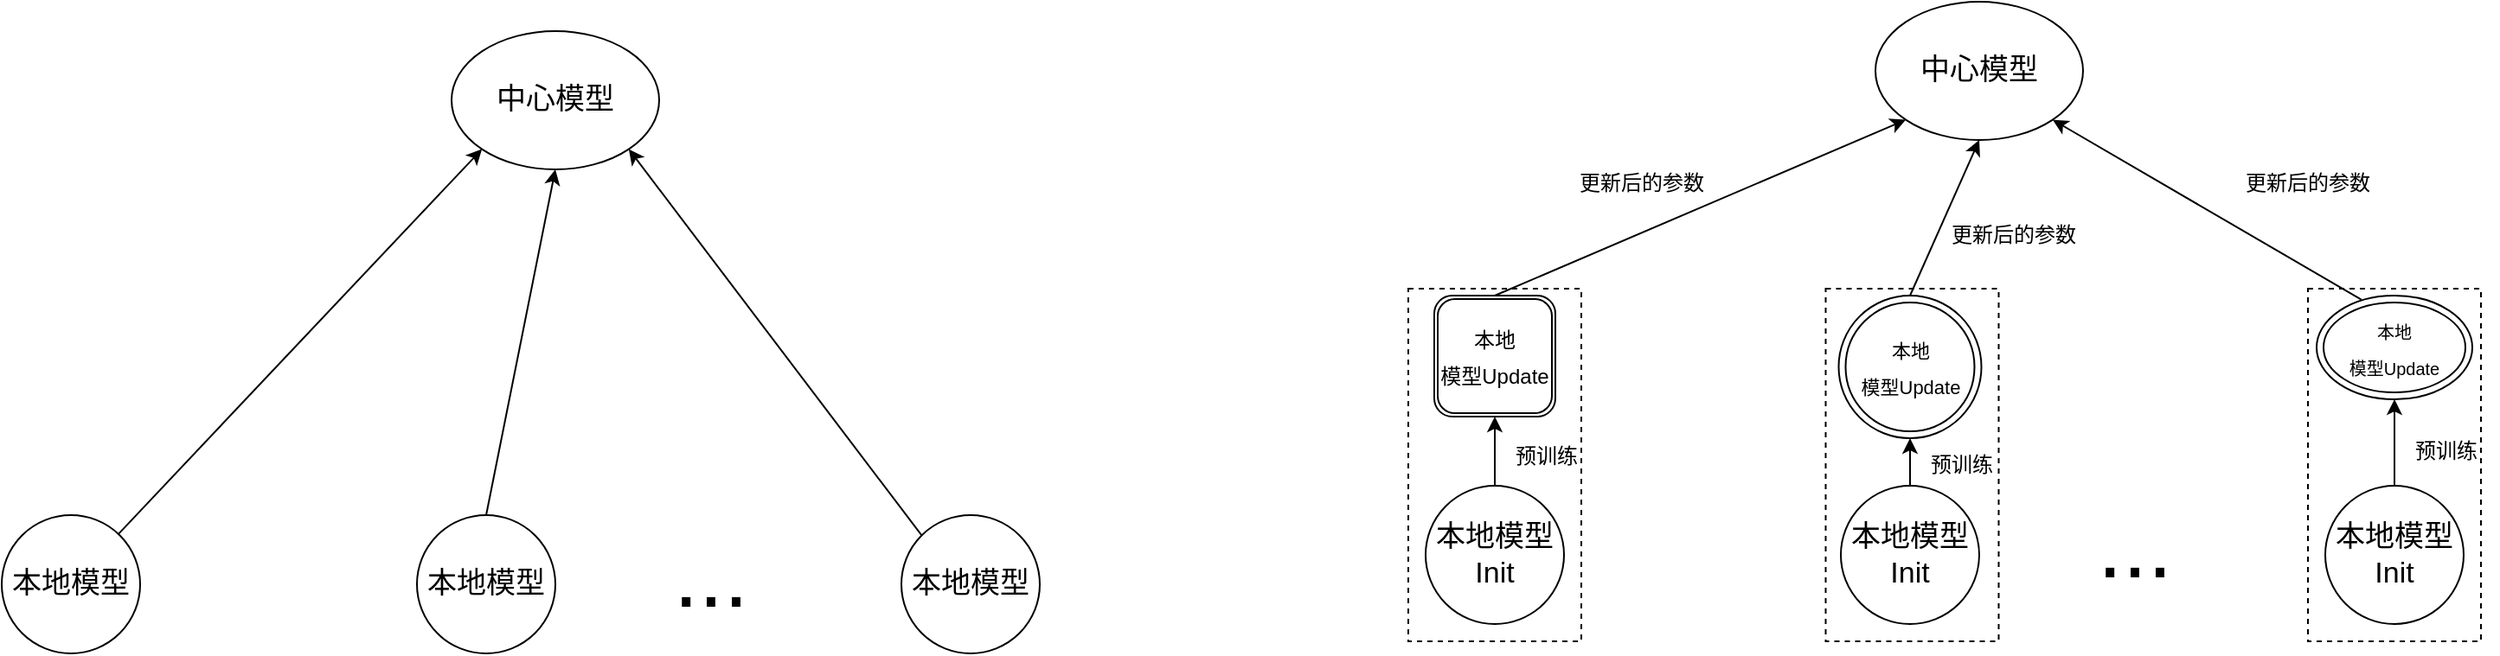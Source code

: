 <mxfile version="20.3.6" type="github">
  <diagram id="58ZqIlATpVmh4xxq5qRb" name="第 1 页">
    <mxGraphModel dx="845" dy="862" grid="0" gridSize="10" guides="1" tooltips="1" connect="1" arrows="1" fold="1" page="0" pageScale="1" pageWidth="827" pageHeight="1169" math="0" shadow="0">
      <root>
        <mxCell id="0" />
        <mxCell id="1" parent="0" />
        <mxCell id="BjwGlEAwL-FPY7ckOora-26" value="" style="rounded=0;whiteSpace=wrap;html=1;fontSize=17;dashed=1;" vertex="1" parent="1">
          <mxGeometry x="1383" y="-21" width="100" height="204" as="geometry" />
        </mxCell>
        <mxCell id="BjwGlEAwL-FPY7ckOora-25" value="" style="rounded=0;whiteSpace=wrap;html=1;fontSize=17;dashed=1;" vertex="1" parent="1">
          <mxGeometry x="1104.25" y="-21" width="100" height="204" as="geometry" />
        </mxCell>
        <mxCell id="BjwGlEAwL-FPY7ckOora-23" value="" style="rounded=0;whiteSpace=wrap;html=1;fontSize=17;dashed=1;" vertex="1" parent="1">
          <mxGeometry x="863" y="-21" width="100" height="204" as="geometry" />
        </mxCell>
        <mxCell id="BjwGlEAwL-FPY7ckOora-1" value="&lt;font style=&quot;font-size: 17px;&quot;&gt;本地模型&lt;/font&gt;" style="ellipse;whiteSpace=wrap;html=1;aspect=fixed;" vertex="1" parent="1">
          <mxGeometry x="50" y="110" width="80" height="80" as="geometry" />
        </mxCell>
        <mxCell id="BjwGlEAwL-FPY7ckOora-2" value="&lt;span style=&quot;font-size: 17px;&quot;&gt;本地模型&lt;/span&gt;" style="ellipse;whiteSpace=wrap;html=1;aspect=fixed;" vertex="1" parent="1">
          <mxGeometry x="290" y="110" width="80" height="80" as="geometry" />
        </mxCell>
        <mxCell id="BjwGlEAwL-FPY7ckOora-4" value="&lt;span style=&quot;font-size: 17px;&quot;&gt;本地模型&lt;/span&gt;" style="ellipse;whiteSpace=wrap;html=1;aspect=fixed;" vertex="1" parent="1">
          <mxGeometry x="570" y="110" width="80" height="80" as="geometry" />
        </mxCell>
        <mxCell id="BjwGlEAwL-FPY7ckOora-5" value="&lt;span style=&quot;font-size: 17px;&quot;&gt;中心模型&lt;/span&gt;" style="ellipse;whiteSpace=wrap;html=1;" vertex="1" parent="1">
          <mxGeometry x="310" y="-170" width="120" height="80" as="geometry" />
        </mxCell>
        <mxCell id="BjwGlEAwL-FPY7ckOora-6" value="" style="endArrow=classic;html=1;rounded=0;entryX=0;entryY=1;entryDx=0;entryDy=0;" edge="1" parent="1" source="BjwGlEAwL-FPY7ckOora-1" target="BjwGlEAwL-FPY7ckOora-5">
          <mxGeometry width="50" height="50" relative="1" as="geometry">
            <mxPoint x="140" y="80" as="sourcePoint" />
            <mxPoint x="190" y="30" as="targetPoint" />
          </mxGeometry>
        </mxCell>
        <mxCell id="BjwGlEAwL-FPY7ckOora-7" value="&lt;font style=&quot;font-size: 52px;&quot;&gt;...&lt;/font&gt;" style="text;html=1;strokeColor=none;fillColor=none;align=center;verticalAlign=middle;whiteSpace=wrap;rounded=0;" vertex="1" parent="1">
          <mxGeometry x="430" y="130" width="60" height="30" as="geometry" />
        </mxCell>
        <mxCell id="BjwGlEAwL-FPY7ckOora-10" value="" style="endArrow=classic;html=1;rounded=0;fontSize=52;exitX=0.5;exitY=0;exitDx=0;exitDy=0;entryX=0.5;entryY=1;entryDx=0;entryDy=0;" edge="1" parent="1" source="BjwGlEAwL-FPY7ckOora-2" target="BjwGlEAwL-FPY7ckOora-5">
          <mxGeometry width="50" height="50" relative="1" as="geometry">
            <mxPoint x="360" y="90" as="sourcePoint" />
            <mxPoint x="410" y="40" as="targetPoint" />
          </mxGeometry>
        </mxCell>
        <mxCell id="BjwGlEAwL-FPY7ckOora-11" value="" style="endArrow=classic;html=1;rounded=0;fontSize=52;exitX=0;exitY=0;exitDx=0;exitDy=0;entryX=1;entryY=1;entryDx=0;entryDy=0;" edge="1" parent="1" source="BjwGlEAwL-FPY7ckOora-4" target="BjwGlEAwL-FPY7ckOora-5">
          <mxGeometry width="50" height="50" relative="1" as="geometry">
            <mxPoint x="570" y="40" as="sourcePoint" />
            <mxPoint x="620" y="-10" as="targetPoint" />
          </mxGeometry>
        </mxCell>
        <mxCell id="BjwGlEAwL-FPY7ckOora-27" style="edgeStyle=orthogonalEdgeStyle;rounded=0;orthogonalLoop=1;jettySize=auto;html=1;entryX=0.5;entryY=1;entryDx=0;entryDy=0;fontSize=17;" edge="1" parent="1" source="BjwGlEAwL-FPY7ckOora-12" target="BjwGlEAwL-FPY7ckOora-20">
          <mxGeometry relative="1" as="geometry" />
        </mxCell>
        <mxCell id="BjwGlEAwL-FPY7ckOora-12" value="&lt;font style=&quot;font-size: 17px;&quot;&gt;本地模型Init&lt;/font&gt;" style="ellipse;whiteSpace=wrap;html=1;aspect=fixed;" vertex="1" parent="1">
          <mxGeometry x="873" y="93" width="80" height="80" as="geometry" />
        </mxCell>
        <mxCell id="BjwGlEAwL-FPY7ckOora-28" style="edgeStyle=orthogonalEdgeStyle;rounded=0;orthogonalLoop=1;jettySize=auto;html=1;fontSize=17;" edge="1" parent="1" source="BjwGlEAwL-FPY7ckOora-13" target="BjwGlEAwL-FPY7ckOora-21">
          <mxGeometry relative="1" as="geometry" />
        </mxCell>
        <mxCell id="BjwGlEAwL-FPY7ckOora-13" value="&lt;span style=&quot;font-size: 17px;&quot;&gt;本地模型Init&lt;/span&gt;" style="ellipse;whiteSpace=wrap;html=1;aspect=fixed;" vertex="1" parent="1">
          <mxGeometry x="1113" y="93" width="80" height="80" as="geometry" />
        </mxCell>
        <mxCell id="BjwGlEAwL-FPY7ckOora-29" style="edgeStyle=orthogonalEdgeStyle;rounded=0;orthogonalLoop=1;jettySize=auto;html=1;entryX=0.5;entryY=1;entryDx=0;entryDy=0;fontSize=17;" edge="1" parent="1" source="BjwGlEAwL-FPY7ckOora-14" target="BjwGlEAwL-FPY7ckOora-22">
          <mxGeometry relative="1" as="geometry" />
        </mxCell>
        <mxCell id="BjwGlEAwL-FPY7ckOora-14" value="&lt;span style=&quot;font-size: 17px;&quot;&gt;本地模型Init&lt;/span&gt;" style="ellipse;whiteSpace=wrap;html=1;aspect=fixed;" vertex="1" parent="1">
          <mxGeometry x="1393" y="93" width="80" height="80" as="geometry" />
        </mxCell>
        <mxCell id="BjwGlEAwL-FPY7ckOora-15" value="&lt;span style=&quot;font-size: 17px;&quot;&gt;中心模型&lt;/span&gt;" style="ellipse;whiteSpace=wrap;html=1;" vertex="1" parent="1">
          <mxGeometry x="1133" y="-187" width="120" height="80" as="geometry" />
        </mxCell>
        <mxCell id="BjwGlEAwL-FPY7ckOora-16" value="" style="endArrow=classic;html=1;rounded=0;entryX=0;entryY=1;entryDx=0;entryDy=0;" edge="1" target="BjwGlEAwL-FPY7ckOora-15" parent="1">
          <mxGeometry width="50" height="50" relative="1" as="geometry">
            <mxPoint x="913" y="-17" as="sourcePoint" />
            <mxPoint x="1013" y="13" as="targetPoint" />
          </mxGeometry>
        </mxCell>
        <mxCell id="BjwGlEAwL-FPY7ckOora-17" value="&lt;font style=&quot;font-size: 52px;&quot;&gt;...&lt;/font&gt;" style="text;html=1;strokeColor=none;fillColor=none;align=center;verticalAlign=middle;whiteSpace=wrap;rounded=0;" vertex="1" parent="1">
          <mxGeometry x="1253" y="113" width="60" height="30" as="geometry" />
        </mxCell>
        <mxCell id="BjwGlEAwL-FPY7ckOora-18" value="" style="endArrow=classic;html=1;rounded=0;fontSize=52;entryX=0.5;entryY=1;entryDx=0;entryDy=0;exitX=0.5;exitY=0;exitDx=0;exitDy=0;" edge="1" source="BjwGlEAwL-FPY7ckOora-21" target="BjwGlEAwL-FPY7ckOora-15" parent="1">
          <mxGeometry width="50" height="50" relative="1" as="geometry">
            <mxPoint x="1163" y="-27" as="sourcePoint" />
            <mxPoint x="1233" y="23" as="targetPoint" />
          </mxGeometry>
        </mxCell>
        <mxCell id="BjwGlEAwL-FPY7ckOora-19" value="" style="endArrow=classic;html=1;rounded=0;fontSize=52;entryX=1;entryY=1;entryDx=0;entryDy=0;exitX=0.287;exitY=0.039;exitDx=0;exitDy=0;exitPerimeter=0;" edge="1" source="BjwGlEAwL-FPY7ckOora-22" target="BjwGlEAwL-FPY7ckOora-15" parent="1">
          <mxGeometry width="50" height="50" relative="1" as="geometry">
            <mxPoint x="1413" y="-17" as="sourcePoint" />
            <mxPoint x="1443" y="-27" as="targetPoint" />
          </mxGeometry>
        </mxCell>
        <mxCell id="BjwGlEAwL-FPY7ckOora-20" value="&lt;font style=&quot;font-size: 12px;&quot;&gt;本地&lt;br&gt;模型Update&lt;/font&gt;" style="shape=ext;double=1;rounded=1;whiteSpace=wrap;html=1;fontSize=17;" vertex="1" parent="1">
          <mxGeometry x="878" y="-17" width="70" height="70" as="geometry" />
        </mxCell>
        <mxCell id="BjwGlEAwL-FPY7ckOora-21" value="&lt;font style=&quot;font-size: 11px;&quot;&gt;本地&lt;br&gt;模型Update&lt;/font&gt;" style="ellipse;shape=doubleEllipse;whiteSpace=wrap;html=1;aspect=fixed;fontSize=17;" vertex="1" parent="1">
          <mxGeometry x="1111.75" y="-17" width="82.5" height="82.5" as="geometry" />
        </mxCell>
        <mxCell id="BjwGlEAwL-FPY7ckOora-22" value="&lt;font style=&quot;font-size: 10px;&quot;&gt;本地&lt;br&gt;模型Update&lt;/font&gt;" style="ellipse;shape=doubleEllipse;whiteSpace=wrap;html=1;fontSize=17;" vertex="1" parent="1">
          <mxGeometry x="1388" y="-17" width="90" height="60" as="geometry" />
        </mxCell>
        <mxCell id="BjwGlEAwL-FPY7ckOora-32" value="&lt;font style=&quot;font-size: 12px;&quot;&gt;预训练&lt;/font&gt;" style="text;html=1;strokeColor=none;fillColor=none;align=center;verticalAlign=middle;whiteSpace=wrap;rounded=0;dashed=1;fontSize=12;" vertex="1" parent="1">
          <mxGeometry x="913" y="65.5" width="60" height="20" as="geometry" />
        </mxCell>
        <mxCell id="BjwGlEAwL-FPY7ckOora-33" value="&lt;font style=&quot;font-size: 12px;&quot;&gt;预训练&lt;/font&gt;" style="text;html=1;strokeColor=none;fillColor=none;align=center;verticalAlign=middle;whiteSpace=wrap;rounded=0;dashed=1;fontSize=12;" vertex="1" parent="1">
          <mxGeometry x="1153" y="71" width="60" height="20" as="geometry" />
        </mxCell>
        <mxCell id="BjwGlEAwL-FPY7ckOora-34" value="&lt;font style=&quot;font-size: 12px;&quot;&gt;预训练&lt;/font&gt;" style="text;html=1;strokeColor=none;fillColor=none;align=center;verticalAlign=middle;whiteSpace=wrap;rounded=0;dashed=1;fontSize=12;" vertex="1" parent="1">
          <mxGeometry x="1433" y="63" width="60" height="20" as="geometry" />
        </mxCell>
        <mxCell id="BjwGlEAwL-FPY7ckOora-36" value="更新后的参数" style="text;html=1;strokeColor=none;fillColor=none;align=center;verticalAlign=middle;whiteSpace=wrap;rounded=0;dashed=1;fontSize=12;" vertex="1" parent="1">
          <mxGeometry x="948" y="-97" width="100" height="30" as="geometry" />
        </mxCell>
        <mxCell id="BjwGlEAwL-FPY7ckOora-37" value="更新后的参数" style="text;html=1;strokeColor=none;fillColor=none;align=center;verticalAlign=middle;whiteSpace=wrap;rounded=0;dashed=1;fontSize=12;" vertex="1" parent="1">
          <mxGeometry x="1163" y="-67" width="100" height="30" as="geometry" />
        </mxCell>
        <mxCell id="BjwGlEAwL-FPY7ckOora-38" value="更新后的参数" style="text;html=1;strokeColor=none;fillColor=none;align=center;verticalAlign=middle;whiteSpace=wrap;rounded=0;dashed=1;fontSize=12;" vertex="1" parent="1">
          <mxGeometry x="1333" y="-97" width="100" height="30" as="geometry" />
        </mxCell>
      </root>
    </mxGraphModel>
  </diagram>
</mxfile>
